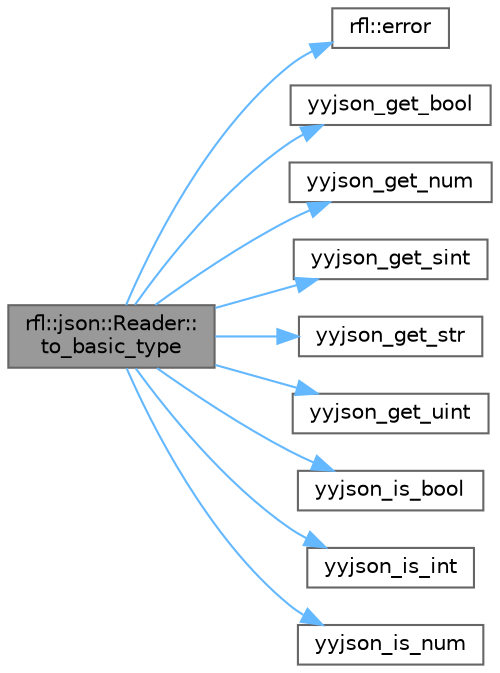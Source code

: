 digraph "rfl::json::Reader::to_basic_type"
{
 // LATEX_PDF_SIZE
  bgcolor="transparent";
  edge [fontname=Helvetica,fontsize=10,labelfontname=Helvetica,labelfontsize=10];
  node [fontname=Helvetica,fontsize=10,shape=box,height=0.2,width=0.4];
  rankdir="LR";
  Node1 [id="Node000001",label="rfl::json::Reader::\lto_basic_type",height=0.2,width=0.4,color="gray40", fillcolor="grey60", style="filled", fontcolor="black",tooltip=" "];
  Node1 -> Node2 [id="edge1_Node000001_Node000002",color="steelblue1",style="solid",tooltip=" "];
  Node2 [id="Node000002",label="rfl::error",height=0.2,width=0.4,color="grey40", fillcolor="white", style="filled",URL="$namespacerfl.html#a6625864c6c297dfdc3d3c3ee3181dd8c",tooltip="Shorthand for unexpected error."];
  Node1 -> Node3 [id="edge2_Node000001_Node000003",color="steelblue1",style="solid",tooltip=" "];
  Node3 [id="Node000003",label="yyjson_get_bool",height=0.2,width=0.4,color="grey40", fillcolor="white", style="filled",URL="$yyjson_8h.html#aaed218041aa262337e179d487f4c770c",tooltip=" "];
  Node1 -> Node4 [id="edge3_Node000001_Node000004",color="steelblue1",style="solid",tooltip=" "];
  Node4 [id="Node000004",label="yyjson_get_num",height=0.2,width=0.4,color="grey40", fillcolor="white", style="filled",URL="$yyjson_8h.html#ac24ffc0726b50f38283c9f01f4e58d9b",tooltip=" "];
  Node1 -> Node5 [id="edge4_Node000001_Node000005",color="steelblue1",style="solid",tooltip=" "];
  Node5 [id="Node000005",label="yyjson_get_sint",height=0.2,width=0.4,color="grey40", fillcolor="white", style="filled",URL="$yyjson_8h.html#ac4aab52f91a8b365344a74812be4e712",tooltip=" "];
  Node1 -> Node6 [id="edge5_Node000001_Node000006",color="steelblue1",style="solid",tooltip=" "];
  Node6 [id="Node000006",label="yyjson_get_str",height=0.2,width=0.4,color="grey40", fillcolor="white", style="filled",URL="$yyjson_8h.html#a986e994db00b2749e000af0a4331454c",tooltip=" "];
  Node1 -> Node7 [id="edge6_Node000001_Node000007",color="steelblue1",style="solid",tooltip=" "];
  Node7 [id="Node000007",label="yyjson_get_uint",height=0.2,width=0.4,color="grey40", fillcolor="white", style="filled",URL="$yyjson_8h.html#ab439bc90f6631a67dd3ed4626eb3b4ad",tooltip=" "];
  Node1 -> Node8 [id="edge7_Node000001_Node000008",color="steelblue1",style="solid",tooltip=" "];
  Node8 [id="Node000008",label="yyjson_is_bool",height=0.2,width=0.4,color="grey40", fillcolor="white", style="filled",URL="$yyjson_8h.html#a2e3dedcd83d286602101018024f21c52",tooltip=" "];
  Node1 -> Node9 [id="edge8_Node000001_Node000009",color="steelblue1",style="solid",tooltip=" "];
  Node9 [id="Node000009",label="yyjson_is_int",height=0.2,width=0.4,color="grey40", fillcolor="white", style="filled",URL="$yyjson_8h.html#a5079543ec26e3634d0d97491195f0daf",tooltip=" "];
  Node1 -> Node10 [id="edge9_Node000001_Node000010",color="steelblue1",style="solid",tooltip=" "];
  Node10 [id="Node000010",label="yyjson_is_num",height=0.2,width=0.4,color="grey40", fillcolor="white", style="filled",URL="$yyjson_8h.html#aedbd4efc6436d66382936b8c450a5877",tooltip=" "];
}

